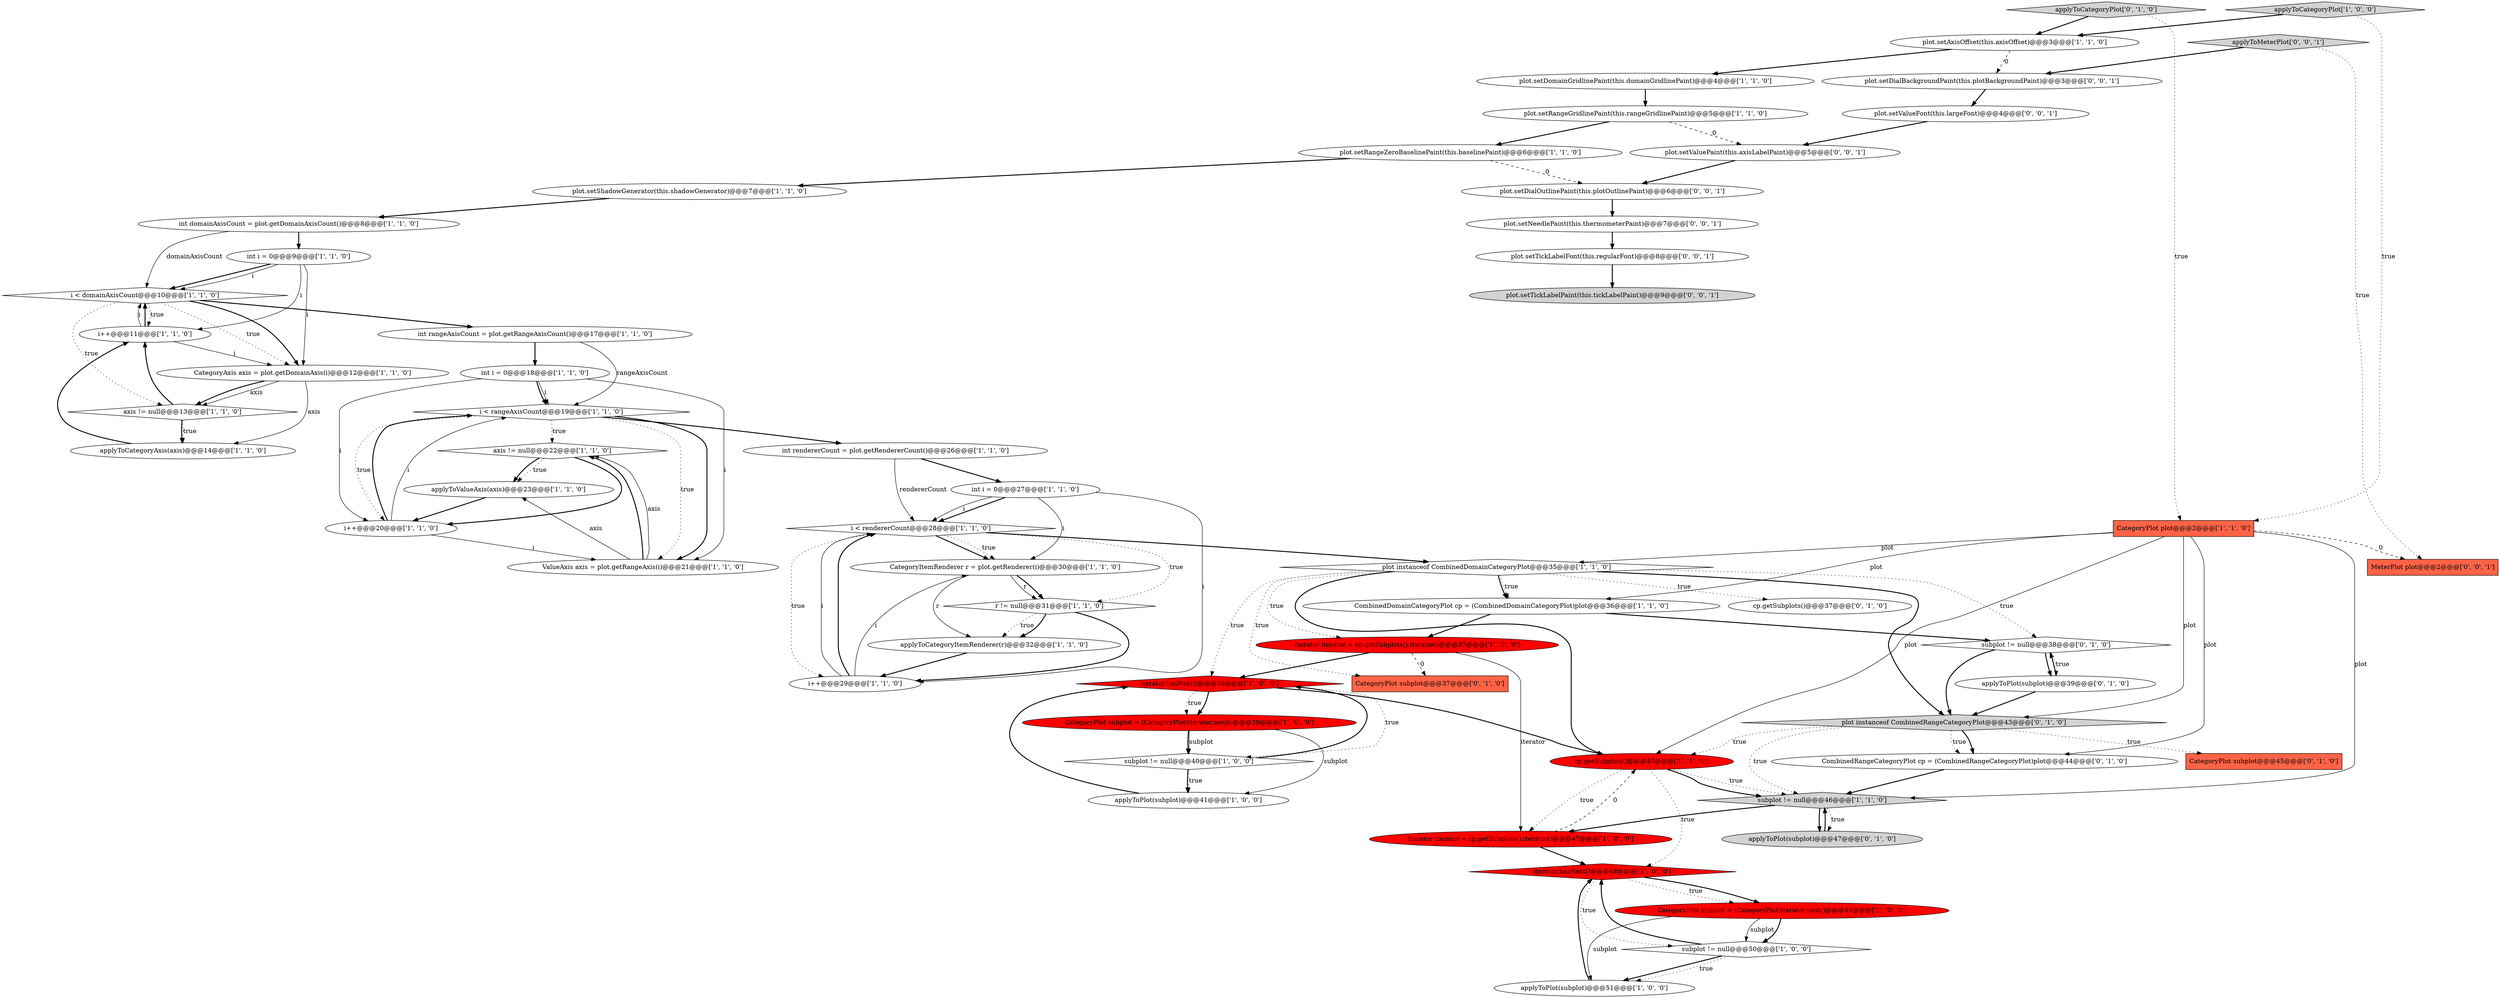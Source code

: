 digraph {
37 [style = filled, label = "applyToCategoryPlot['1', '0', '0']", fillcolor = lightgray, shape = diamond image = "AAA0AAABBB1BBB"];
39 [style = filled, label = "int rangeAxisCount = plot.getRangeAxisCount()@@@17@@@['1', '1', '0']", fillcolor = white, shape = ellipse image = "AAA0AAABBB1BBB"];
3 [style = filled, label = "applyToPlot(subplot)@@@51@@@['1', '0', '0']", fillcolor = white, shape = ellipse image = "AAA0AAABBB1BBB"];
27 [style = filled, label = "iterator.hasNext()@@@48@@@['1', '0', '0']", fillcolor = red, shape = diamond image = "AAA1AAABBB1BBB"];
30 [style = filled, label = "plot.setDomainGridlinePaint(this.domainGridlinePaint)@@@4@@@['1', '1', '0']", fillcolor = white, shape = ellipse image = "AAA0AAABBB1BBB"];
17 [style = filled, label = "CategoryPlot subplot = (CategoryPlot)iterator.next()@@@49@@@['1', '0', '0']", fillcolor = red, shape = ellipse image = "AAA1AAABBB1BBB"];
24 [style = filled, label = "int i = 0@@@27@@@['1', '1', '0']", fillcolor = white, shape = ellipse image = "AAA0AAABBB1BBB"];
36 [style = filled, label = "applyToCategoryItemRenderer(r)@@@32@@@['1', '1', '0']", fillcolor = white, shape = ellipse image = "AAA0AAABBB1BBB"];
45 [style = filled, label = "CategoryPlot subplot@@@45@@@['0', '1', '0']", fillcolor = tomato, shape = box image = "AAA0AAABBB2BBB"];
46 [style = filled, label = "applyToPlot(subplot)@@@47@@@['0', '1', '0']", fillcolor = lightgray, shape = ellipse image = "AAA0AAABBB2BBB"];
56 [style = filled, label = "plot.setValuePaint(this.axisLabelPaint)@@@5@@@['0', '0', '1']", fillcolor = white, shape = ellipse image = "AAA0AAABBB3BBB"];
57 [style = filled, label = "plot.setTickLabelPaint(this.tickLabelPaint)@@@9@@@['0', '0', '1']", fillcolor = lightgray, shape = ellipse image = "AAA0AAABBB3BBB"];
35 [style = filled, label = "i < rendererCount@@@28@@@['1', '1', '0']", fillcolor = white, shape = diamond image = "AAA0AAABBB1BBB"];
38 [style = filled, label = "i < rangeAxisCount@@@19@@@['1', '1', '0']", fillcolor = white, shape = diamond image = "AAA0AAABBB1BBB"];
33 [style = filled, label = "cp.getSubplots()@@@45@@@['1', '1', '0']", fillcolor = red, shape = ellipse image = "AAA1AAABBB1BBB"];
34 [style = filled, label = "subplot != null@@@40@@@['1', '0', '0']", fillcolor = white, shape = diamond image = "AAA0AAABBB1BBB"];
58 [style = filled, label = "applyToMeterPlot['0', '0', '1']", fillcolor = lightgray, shape = diamond image = "AAA0AAABBB3BBB"];
18 [style = filled, label = "int domainAxisCount = plot.getDomainAxisCount()@@@8@@@['1', '1', '0']", fillcolor = white, shape = ellipse image = "AAA0AAABBB1BBB"];
15 [style = filled, label = "int i = 0@@@18@@@['1', '1', '0']", fillcolor = white, shape = ellipse image = "AAA0AAABBB1BBB"];
55 [style = filled, label = "plot.setTickLabelFont(this.regularFont)@@@8@@@['0', '0', '1']", fillcolor = white, shape = ellipse image = "AAA0AAABBB3BBB"];
42 [style = filled, label = "plot instanceof CombinedRangeCategoryPlot@@@43@@@['0', '1', '0']", fillcolor = lightgray, shape = diamond image = "AAA0AAABBB2BBB"];
49 [style = filled, label = "cp.getSubplots()@@@37@@@['0', '1', '0']", fillcolor = white, shape = ellipse image = "AAA0AAABBB2BBB"];
20 [style = filled, label = "applyToValueAxis(axis)@@@23@@@['1', '1', '0']", fillcolor = white, shape = ellipse image = "AAA0AAABBB1BBB"];
5 [style = filled, label = "Iterator iterator = cp.getSubplots().iterator()@@@47@@@['1', '0', '0']", fillcolor = red, shape = ellipse image = "AAA1AAABBB1BBB"];
11 [style = filled, label = "applyToPlot(subplot)@@@41@@@['1', '0', '0']", fillcolor = white, shape = ellipse image = "AAA0AAABBB1BBB"];
51 [style = filled, label = "plot.setDialOutlinePaint(this.plotOutlinePaint)@@@6@@@['0', '0', '1']", fillcolor = white, shape = ellipse image = "AAA0AAABBB3BBB"];
1 [style = filled, label = "applyToCategoryAxis(axis)@@@14@@@['1', '1', '0']", fillcolor = white, shape = ellipse image = "AAA0AAABBB1BBB"];
21 [style = filled, label = "axis != null@@@22@@@['1', '1', '0']", fillcolor = white, shape = diamond image = "AAA0AAABBB1BBB"];
0 [style = filled, label = "i < domainAxisCount@@@10@@@['1', '1', '0']", fillcolor = white, shape = diamond image = "AAA0AAABBB1BBB"];
29 [style = filled, label = "i++@@@11@@@['1', '1', '0']", fillcolor = white, shape = ellipse image = "AAA0AAABBB1BBB"];
25 [style = filled, label = "plot.setAxisOffset(this.axisOffset)@@@3@@@['1', '1', '0']", fillcolor = white, shape = ellipse image = "AAA0AAABBB1BBB"];
31 [style = filled, label = "plot.setRangeGridlinePaint(this.rangeGridlinePaint)@@@5@@@['1', '1', '0']", fillcolor = white, shape = ellipse image = "AAA0AAABBB1BBB"];
59 [style = filled, label = "plot.setDialBackgroundPaint(this.plotBackgroundPaint)@@@3@@@['0', '0', '1']", fillcolor = white, shape = ellipse image = "AAA0AAABBB3BBB"];
13 [style = filled, label = "plot.setShadowGenerator(this.shadowGenerator)@@@7@@@['1', '1', '0']", fillcolor = white, shape = ellipse image = "AAA0AAABBB1BBB"];
40 [style = filled, label = "subplot != null@@@46@@@['1', '1', '0']", fillcolor = lightgray, shape = diamond image = "AAA0AAABBB1BBB"];
48 [style = filled, label = "applyToPlot(subplot)@@@39@@@['0', '1', '0']", fillcolor = white, shape = ellipse image = "AAA0AAABBB2BBB"];
32 [style = filled, label = "CategoryItemRenderer r = plot.getRenderer(i)@@@30@@@['1', '1', '0']", fillcolor = white, shape = ellipse image = "AAA0AAABBB1BBB"];
26 [style = filled, label = "CombinedDomainCategoryPlot cp = (CombinedDomainCategoryPlot)plot@@@36@@@['1', '1', '0']", fillcolor = white, shape = ellipse image = "AAA0AAABBB1BBB"];
28 [style = filled, label = "subplot != null@@@50@@@['1', '0', '0']", fillcolor = white, shape = diamond image = "AAA0AAABBB1BBB"];
10 [style = filled, label = "iterator.hasNext()@@@38@@@['1', '0', '0']", fillcolor = red, shape = diamond image = "AAA1AAABBB1BBB"];
50 [style = filled, label = "CategoryPlot subplot@@@37@@@['0', '1', '0']", fillcolor = tomato, shape = box image = "AAA1AAABBB2BBB"];
16 [style = filled, label = "int rendererCount = plot.getRendererCount()@@@26@@@['1', '1', '0']", fillcolor = white, shape = ellipse image = "AAA0AAABBB1BBB"];
8 [style = filled, label = "plot instanceof CombinedDomainCategoryPlot@@@35@@@['1', '1', '0']", fillcolor = white, shape = diamond image = "AAA0AAABBB1BBB"];
53 [style = filled, label = "MeterPlot plot@@@2@@@['0', '0', '1']", fillcolor = tomato, shape = box image = "AAA0AAABBB3BBB"];
6 [style = filled, label = "int i = 0@@@9@@@['1', '1', '0']", fillcolor = white, shape = ellipse image = "AAA0AAABBB1BBB"];
9 [style = filled, label = "CategoryAxis axis = plot.getDomainAxis(i)@@@12@@@['1', '1', '0']", fillcolor = white, shape = ellipse image = "AAA0AAABBB1BBB"];
23 [style = filled, label = "axis != null@@@13@@@['1', '1', '0']", fillcolor = white, shape = diamond image = "AAA0AAABBB1BBB"];
19 [style = filled, label = "ValueAxis axis = plot.getRangeAxis(i)@@@21@@@['1', '1', '0']", fillcolor = white, shape = ellipse image = "AAA0AAABBB1BBB"];
4 [style = filled, label = "plot.setRangeZeroBaselinePaint(this.baselinePaint)@@@6@@@['1', '1', '0']", fillcolor = white, shape = ellipse image = "AAA0AAABBB1BBB"];
41 [style = filled, label = "i++@@@29@@@['1', '1', '0']", fillcolor = white, shape = ellipse image = "AAA0AAABBB1BBB"];
2 [style = filled, label = "CategoryPlot subplot = (CategoryPlot)iterator.next()@@@39@@@['1', '0', '0']", fillcolor = red, shape = ellipse image = "AAA1AAABBB1BBB"];
14 [style = filled, label = "CategoryPlot plot@@@2@@@['1', '1', '0']", fillcolor = tomato, shape = box image = "AAA0AAABBB1BBB"];
43 [style = filled, label = "subplot != null@@@38@@@['0', '1', '0']", fillcolor = white, shape = diamond image = "AAA0AAABBB2BBB"];
44 [style = filled, label = "CombinedRangeCategoryPlot cp = (CombinedRangeCategoryPlot)plot@@@44@@@['0', '1', '0']", fillcolor = white, shape = ellipse image = "AAA0AAABBB2BBB"];
22 [style = filled, label = "Iterator iterator = cp.getSubplots().iterator()@@@37@@@['1', '0', '0']", fillcolor = red, shape = ellipse image = "AAA1AAABBB1BBB"];
12 [style = filled, label = "i++@@@20@@@['1', '1', '0']", fillcolor = white, shape = ellipse image = "AAA0AAABBB1BBB"];
54 [style = filled, label = "plot.setValueFont(this.largeFont)@@@4@@@['0', '0', '1']", fillcolor = white, shape = ellipse image = "AAA0AAABBB3BBB"];
47 [style = filled, label = "applyToCategoryPlot['0', '1', '0']", fillcolor = lightgray, shape = diamond image = "AAA0AAABBB2BBB"];
7 [style = filled, label = "r != null@@@31@@@['1', '1', '0']", fillcolor = white, shape = diamond image = "AAA0AAABBB1BBB"];
52 [style = filled, label = "plot.setNeedlePaint(this.thermometerPaint)@@@7@@@['0', '0', '1']", fillcolor = white, shape = ellipse image = "AAA0AAABBB3BBB"];
6->9 [style = solid, label="i"];
54->56 [style = bold, label=""];
4->51 [style = dashed, label="0"];
14->8 [style = solid, label="plot"];
39->38 [style = solid, label="rangeAxisCount"];
7->36 [style = dotted, label="true"];
25->30 [style = bold, label=""];
10->34 [style = dotted, label="true"];
38->19 [style = dotted, label="true"];
29->0 [style = solid, label="i"];
29->0 [style = bold, label=""];
43->42 [style = bold, label=""];
29->9 [style = solid, label="i"];
52->55 [style = bold, label=""];
15->19 [style = solid, label="i"];
26->22 [style = bold, label=""];
3->27 [style = bold, label=""];
16->35 [style = solid, label="rendererCount"];
23->29 [style = bold, label=""];
40->46 [style = dotted, label="true"];
31->56 [style = dashed, label="0"];
38->21 [style = dotted, label="true"];
12->38 [style = bold, label=""];
55->57 [style = bold, label=""];
42->44 [style = bold, label=""];
48->43 [style = bold, label=""];
35->8 [style = bold, label=""];
27->17 [style = bold, label=""];
8->22 [style = dotted, label="true"];
42->33 [style = dotted, label="true"];
58->59 [style = bold, label=""];
17->28 [style = solid, label="subplot"];
28->3 [style = bold, label=""];
33->27 [style = dotted, label="true"];
14->42 [style = solid, label="plot"];
59->54 [style = bold, label=""];
41->35 [style = solid, label="i"];
38->12 [style = dotted, label="true"];
15->38 [style = bold, label=""];
14->33 [style = solid, label="plot"];
21->20 [style = dotted, label="true"];
41->32 [style = solid, label="i"];
17->3 [style = solid, label="subplot"];
12->19 [style = solid, label="i"];
36->41 [style = bold, label=""];
58->53 [style = dotted, label="true"];
2->34 [style = bold, label=""];
22->5 [style = solid, label="iterator"];
33->40 [style = dotted, label="true"];
31->4 [style = bold, label=""];
26->43 [style = bold, label=""];
32->7 [style = bold, label=""];
14->26 [style = solid, label="plot"];
24->41 [style = solid, label="i"];
56->51 [style = bold, label=""];
8->50 [style = dotted, label="true"];
23->1 [style = dotted, label="true"];
8->43 [style = dotted, label="true"];
47->25 [style = bold, label=""];
40->5 [style = bold, label=""];
8->49 [style = dotted, label="true"];
5->33 [style = dashed, label="0"];
10->2 [style = bold, label=""];
37->14 [style = dotted, label="true"];
46->40 [style = bold, label=""];
42->45 [style = dotted, label="true"];
13->18 [style = bold, label=""];
0->39 [style = bold, label=""];
8->33 [style = bold, label=""];
18->0 [style = solid, label="domainAxisCount"];
9->1 [style = solid, label="axis"];
14->44 [style = solid, label="plot"];
42->44 [style = dotted, label="true"];
35->7 [style = dotted, label="true"];
28->3 [style = dotted, label="true"];
16->24 [style = bold, label=""];
37->25 [style = bold, label=""];
4->13 [style = bold, label=""];
38->16 [style = bold, label=""];
34->11 [style = dotted, label="true"];
35->32 [style = bold, label=""];
51->52 [style = bold, label=""];
42->40 [style = dotted, label="true"];
38->19 [style = bold, label=""];
21->12 [style = bold, label=""];
24->32 [style = solid, label="i"];
18->6 [style = bold, label=""];
2->11 [style = solid, label="subplot"];
30->31 [style = bold, label=""];
11->10 [style = bold, label=""];
10->2 [style = dotted, label="true"];
43->48 [style = dotted, label="true"];
22->10 [style = bold, label=""];
35->41 [style = dotted, label="true"];
32->7 [style = solid, label="r"];
9->23 [style = solid, label="axis"];
7->41 [style = bold, label=""];
10->33 [style = bold, label=""];
0->23 [style = dotted, label="true"];
27->17 [style = dotted, label="true"];
1->29 [style = bold, label=""];
0->9 [style = dotted, label="true"];
7->36 [style = bold, label=""];
41->35 [style = bold, label=""];
19->21 [style = bold, label=""];
8->26 [style = dotted, label="true"];
0->9 [style = bold, label=""];
39->15 [style = bold, label=""];
14->53 [style = dashed, label="0"];
24->35 [style = bold, label=""];
6->29 [style = solid, label="i"];
14->40 [style = solid, label="plot"];
43->48 [style = bold, label=""];
44->40 [style = bold, label=""];
6->0 [style = bold, label=""];
8->10 [style = dotted, label="true"];
48->42 [style = bold, label=""];
15->12 [style = solid, label="i"];
34->10 [style = bold, label=""];
22->50 [style = dashed, label="0"];
34->11 [style = bold, label=""];
25->59 [style = dashed, label="0"];
6->0 [style = solid, label="i"];
40->46 [style = bold, label=""];
19->20 [style = solid, label="axis"];
9->23 [style = bold, label=""];
27->28 [style = dotted, label="true"];
17->28 [style = bold, label=""];
0->29 [style = dotted, label="true"];
32->36 [style = solid, label="r"];
8->42 [style = bold, label=""];
21->20 [style = bold, label=""];
33->40 [style = bold, label=""];
19->21 [style = solid, label="axis"];
33->5 [style = dotted, label="true"];
20->12 [style = bold, label=""];
47->14 [style = dotted, label="true"];
24->35 [style = solid, label="i"];
23->1 [style = bold, label=""];
2->34 [style = solid, label="subplot"];
5->27 [style = bold, label=""];
28->27 [style = bold, label=""];
15->38 [style = solid, label="i"];
12->38 [style = solid, label="i"];
8->26 [style = bold, label=""];
35->32 [style = dotted, label="true"];
}
